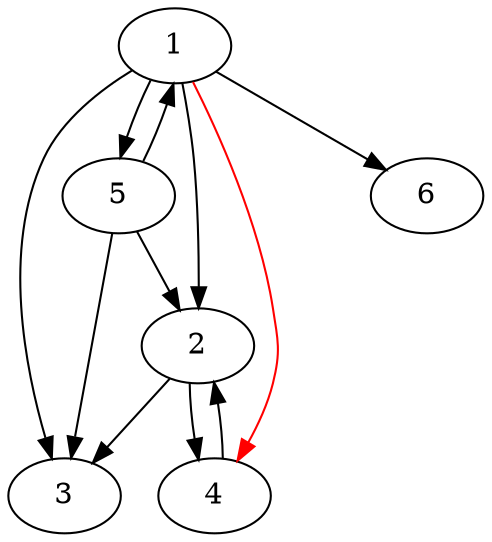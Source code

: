 strict digraph myGraph {
1 -> 2
1 -> 3
2 -> 3
2 -> 4
5 -> 3
5 -> 2
1 -> 6
1 -> 5
1 -> 4 [color = red]
1 -> 2
4 -> 2
5 -> 1
}